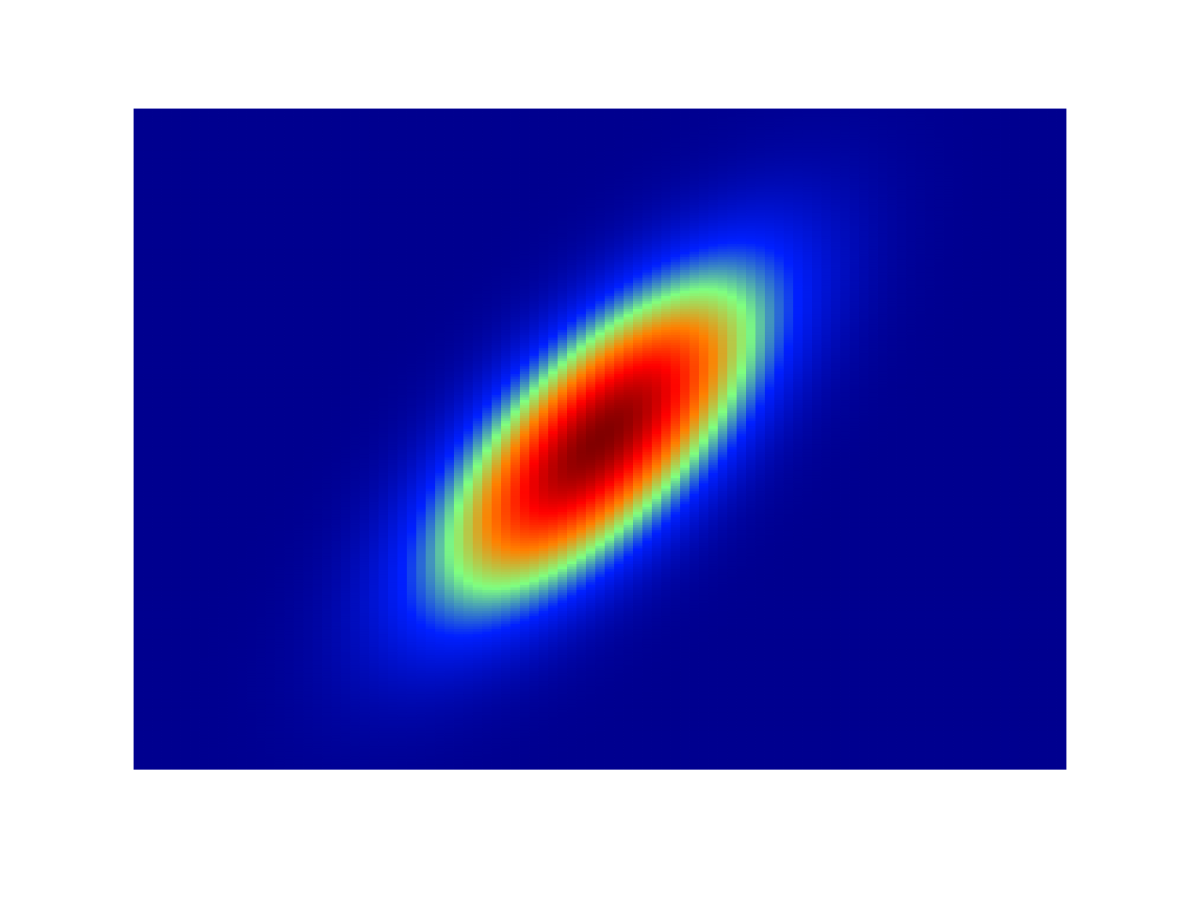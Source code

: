 set isosamples 255,255
unset border
unset xtics
unset ytics
unset ztics
unset colorbox
set view 0, 0
set output "external1.png"
set terminal png size 1500,1300 crop
# set palette defined (-3 "blue", 0 "white", 1 "red")
# set palette rgbformulae 21,22,23
set palette defined (0 0 0 0.56, 1 0 0.125 1, 2 0.5 1 0.5, 3 1 0.5 0, 4 1 0 0, 5 0.5 0  0)
set pm3d map
splot [x=-3:3] [y=-3:3] exp( -(x-y)**2 -x**2 ) notitle
